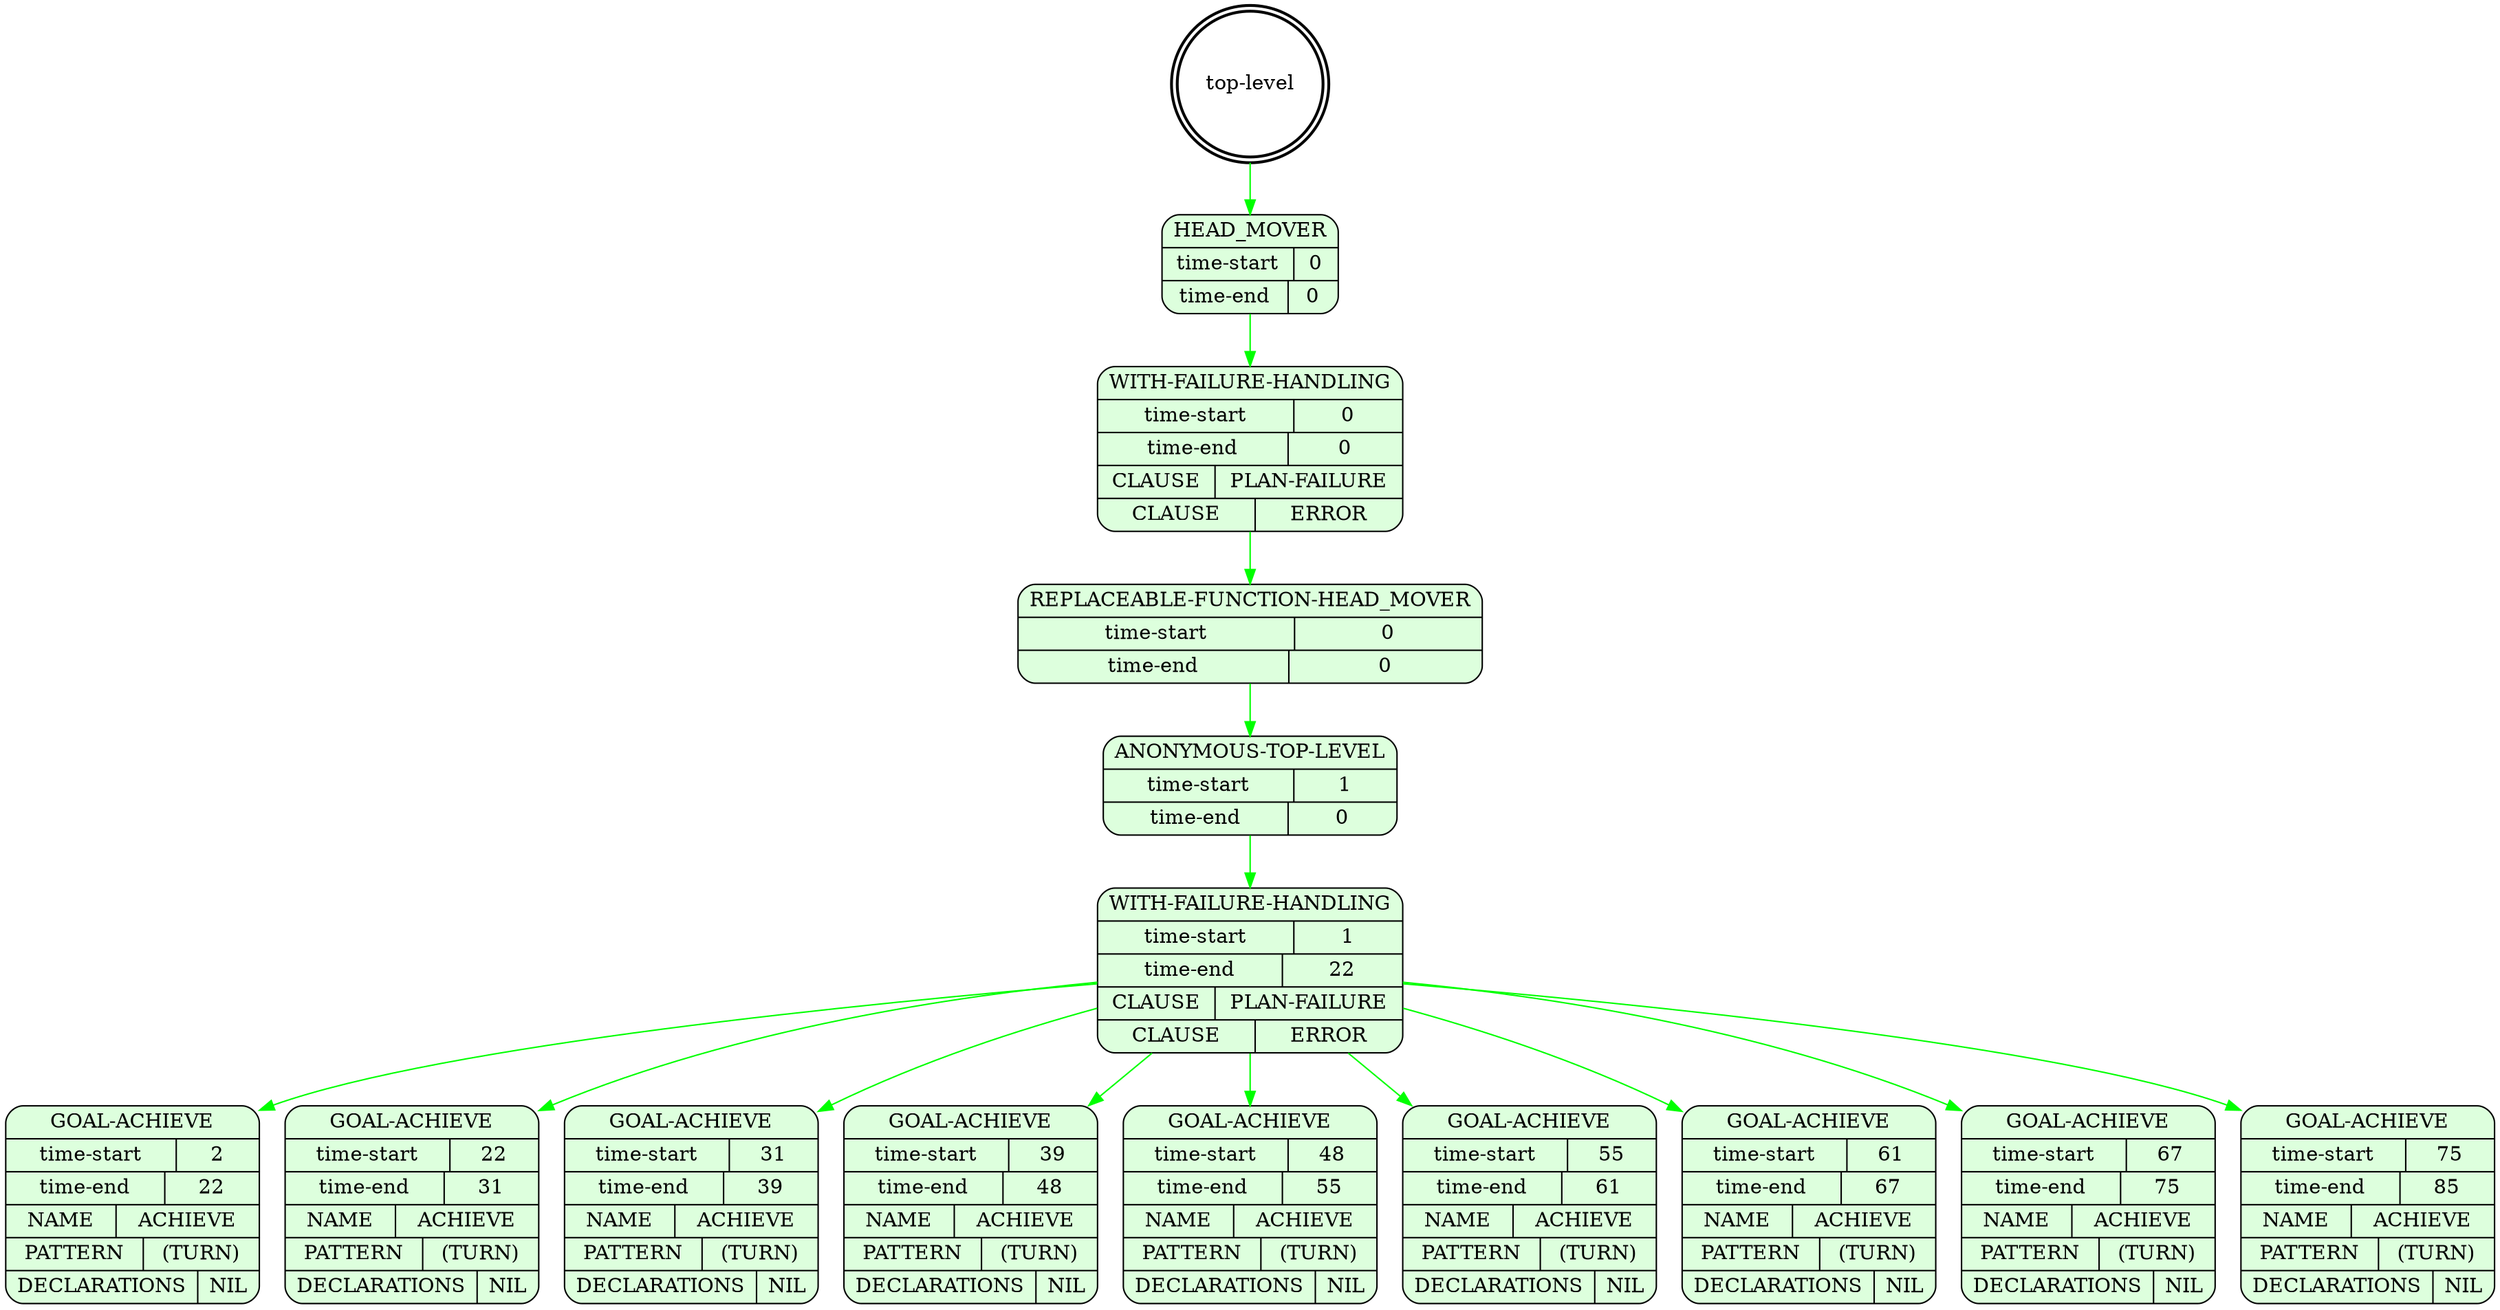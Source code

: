 digraph plangraph_FofIp1TSO8XBinjw {
  node_8I3miiQqpp61uwbp [shape=doublecircle, style=bold, label="top-level"];

  node_jBNgo3cRe3R9uf3f [shape=Mrecord, style=filled, fillcolor="#ddffdd", label="{HEAD_MOVER|{time-start | 0}|{time-end | 0}}"];
  edge [color="green", label=""];
  node_8I3miiQqpp61uwbp -> node_jBNgo3cRe3R9uf3f;

  node_HmpCcDk0U1TsWNQT [shape=Mrecord, style=filled, fillcolor="#ddffdd", label="{WITH-FAILURE-HANDLING|{time-start | 0}|{time-end | 0}|{CLAUSE | PLAN-FAILURE}|{CLAUSE | ERROR}}"];
  edge [color="green", label=""];
  node_jBNgo3cRe3R9uf3f -> node_HmpCcDk0U1TsWNQT;

  node_OiLXWlT8SLyNwPvL [shape=Mrecord, style=filled, fillcolor="#ddffdd", label="{REPLACEABLE-FUNCTION-HEAD_MOVER|{time-start | 0}|{time-end | 0}}"];
  edge [color="green", label=""];
  node_HmpCcDk0U1TsWNQT -> node_OiLXWlT8SLyNwPvL;

  node_puLXpyUWkDsgMq6V [shape=Mrecord, style=filled, fillcolor="#ddffdd", label="{ANONYMOUS-TOP-LEVEL|{time-start | 1}|{time-end | 0}}"];
  edge [color="green", label=""];
  node_OiLXWlT8SLyNwPvL -> node_puLXpyUWkDsgMq6V;

  node_GlxXhDlBaXyq48HE [shape=Mrecord, style=filled, fillcolor="#ddffdd", label="{WITH-FAILURE-HANDLING|{time-start | 1}|{time-end | 22}|{CLAUSE | PLAN-FAILURE}|{CLAUSE | ERROR}}"];
  edge [color="green", label=""];
  node_puLXpyUWkDsgMq6V -> node_GlxXhDlBaXyq48HE;

  node_yGgWgJIpxG2mVFD7 [shape=Mrecord, style=filled, fillcolor="#ddffdd", label="{GOAL-ACHIEVE|{time-start | 2}|{time-end | 22}|{NAME | ACHIEVE}|{PATTERN | (TURN)}|{DECLARATIONS | NIL}}"];
  edge [color="green", label=""];
  node_GlxXhDlBaXyq48HE -> node_yGgWgJIpxG2mVFD7;

  node_56NkvMRFkSkLRgXx [shape=Mrecord, style=filled, fillcolor="#ddffdd", label="{GOAL-ACHIEVE|{time-start | 22}|{time-end | 31}|{NAME | ACHIEVE}|{PATTERN | (TURN)}|{DECLARATIONS | NIL}}"];
  edge [color="green", label=""];
  node_GlxXhDlBaXyq48HE -> node_56NkvMRFkSkLRgXx;

  node_HnhAoHtPa2F0VHlr [shape=Mrecord, style=filled, fillcolor="#ddffdd", label="{GOAL-ACHIEVE|{time-start | 31}|{time-end | 39}|{NAME | ACHIEVE}|{PATTERN | (TURN)}|{DECLARATIONS | NIL}}"];
  edge [color="green", label=""];
  node_GlxXhDlBaXyq48HE -> node_HnhAoHtPa2F0VHlr;

  node_kDpF68IigUsLYA7Z [shape=Mrecord, style=filled, fillcolor="#ddffdd", label="{GOAL-ACHIEVE|{time-start | 39}|{time-end | 48}|{NAME | ACHIEVE}|{PATTERN | (TURN)}|{DECLARATIONS | NIL}}"];
  edge [color="green", label=""];
  node_GlxXhDlBaXyq48HE -> node_kDpF68IigUsLYA7Z;

  node_kRPXZ6ddQgWdjBeA [shape=Mrecord, style=filled, fillcolor="#ddffdd", label="{GOAL-ACHIEVE|{time-start | 48}|{time-end | 55}|{NAME | ACHIEVE}|{PATTERN | (TURN)}|{DECLARATIONS | NIL}}"];
  edge [color="green", label=""];
  node_GlxXhDlBaXyq48HE -> node_kRPXZ6ddQgWdjBeA;

  node_GMuioWTKkLyK6Iq1 [shape=Mrecord, style=filled, fillcolor="#ddffdd", label="{GOAL-ACHIEVE|{time-start | 55}|{time-end | 61}|{NAME | ACHIEVE}|{PATTERN | (TURN)}|{DECLARATIONS | NIL}}"];
  edge [color="green", label=""];
  node_GlxXhDlBaXyq48HE -> node_GMuioWTKkLyK6Iq1;

  node_qjfTVFNX5ct2rLYj [shape=Mrecord, style=filled, fillcolor="#ddffdd", label="{GOAL-ACHIEVE|{time-start | 61}|{time-end | 67}|{NAME | ACHIEVE}|{PATTERN | (TURN)}|{DECLARATIONS | NIL}}"];
  edge [color="green", label=""];
  node_GlxXhDlBaXyq48HE -> node_qjfTVFNX5ct2rLYj;

  node_tk3UVKfSIIq2OxzR [shape=Mrecord, style=filled, fillcolor="#ddffdd", label="{GOAL-ACHIEVE|{time-start | 67}|{time-end | 75}|{NAME | ACHIEVE}|{PATTERN | (TURN)}|{DECLARATIONS | NIL}}"];
  edge [color="green", label=""];
  node_GlxXhDlBaXyq48HE -> node_tk3UVKfSIIq2OxzR;

  node_W0NK7XGPn7lFjJNm [shape=Mrecord, style=filled, fillcolor="#ddffdd", label="{GOAL-ACHIEVE|{time-start | 75}|{time-end | 85}|{NAME | ACHIEVE}|{PATTERN | (TURN)}|{DECLARATIONS | NIL}}"];
  edge [color="green", label=""];
  node_GlxXhDlBaXyq48HE -> node_W0NK7XGPn7lFjJNm;
}
